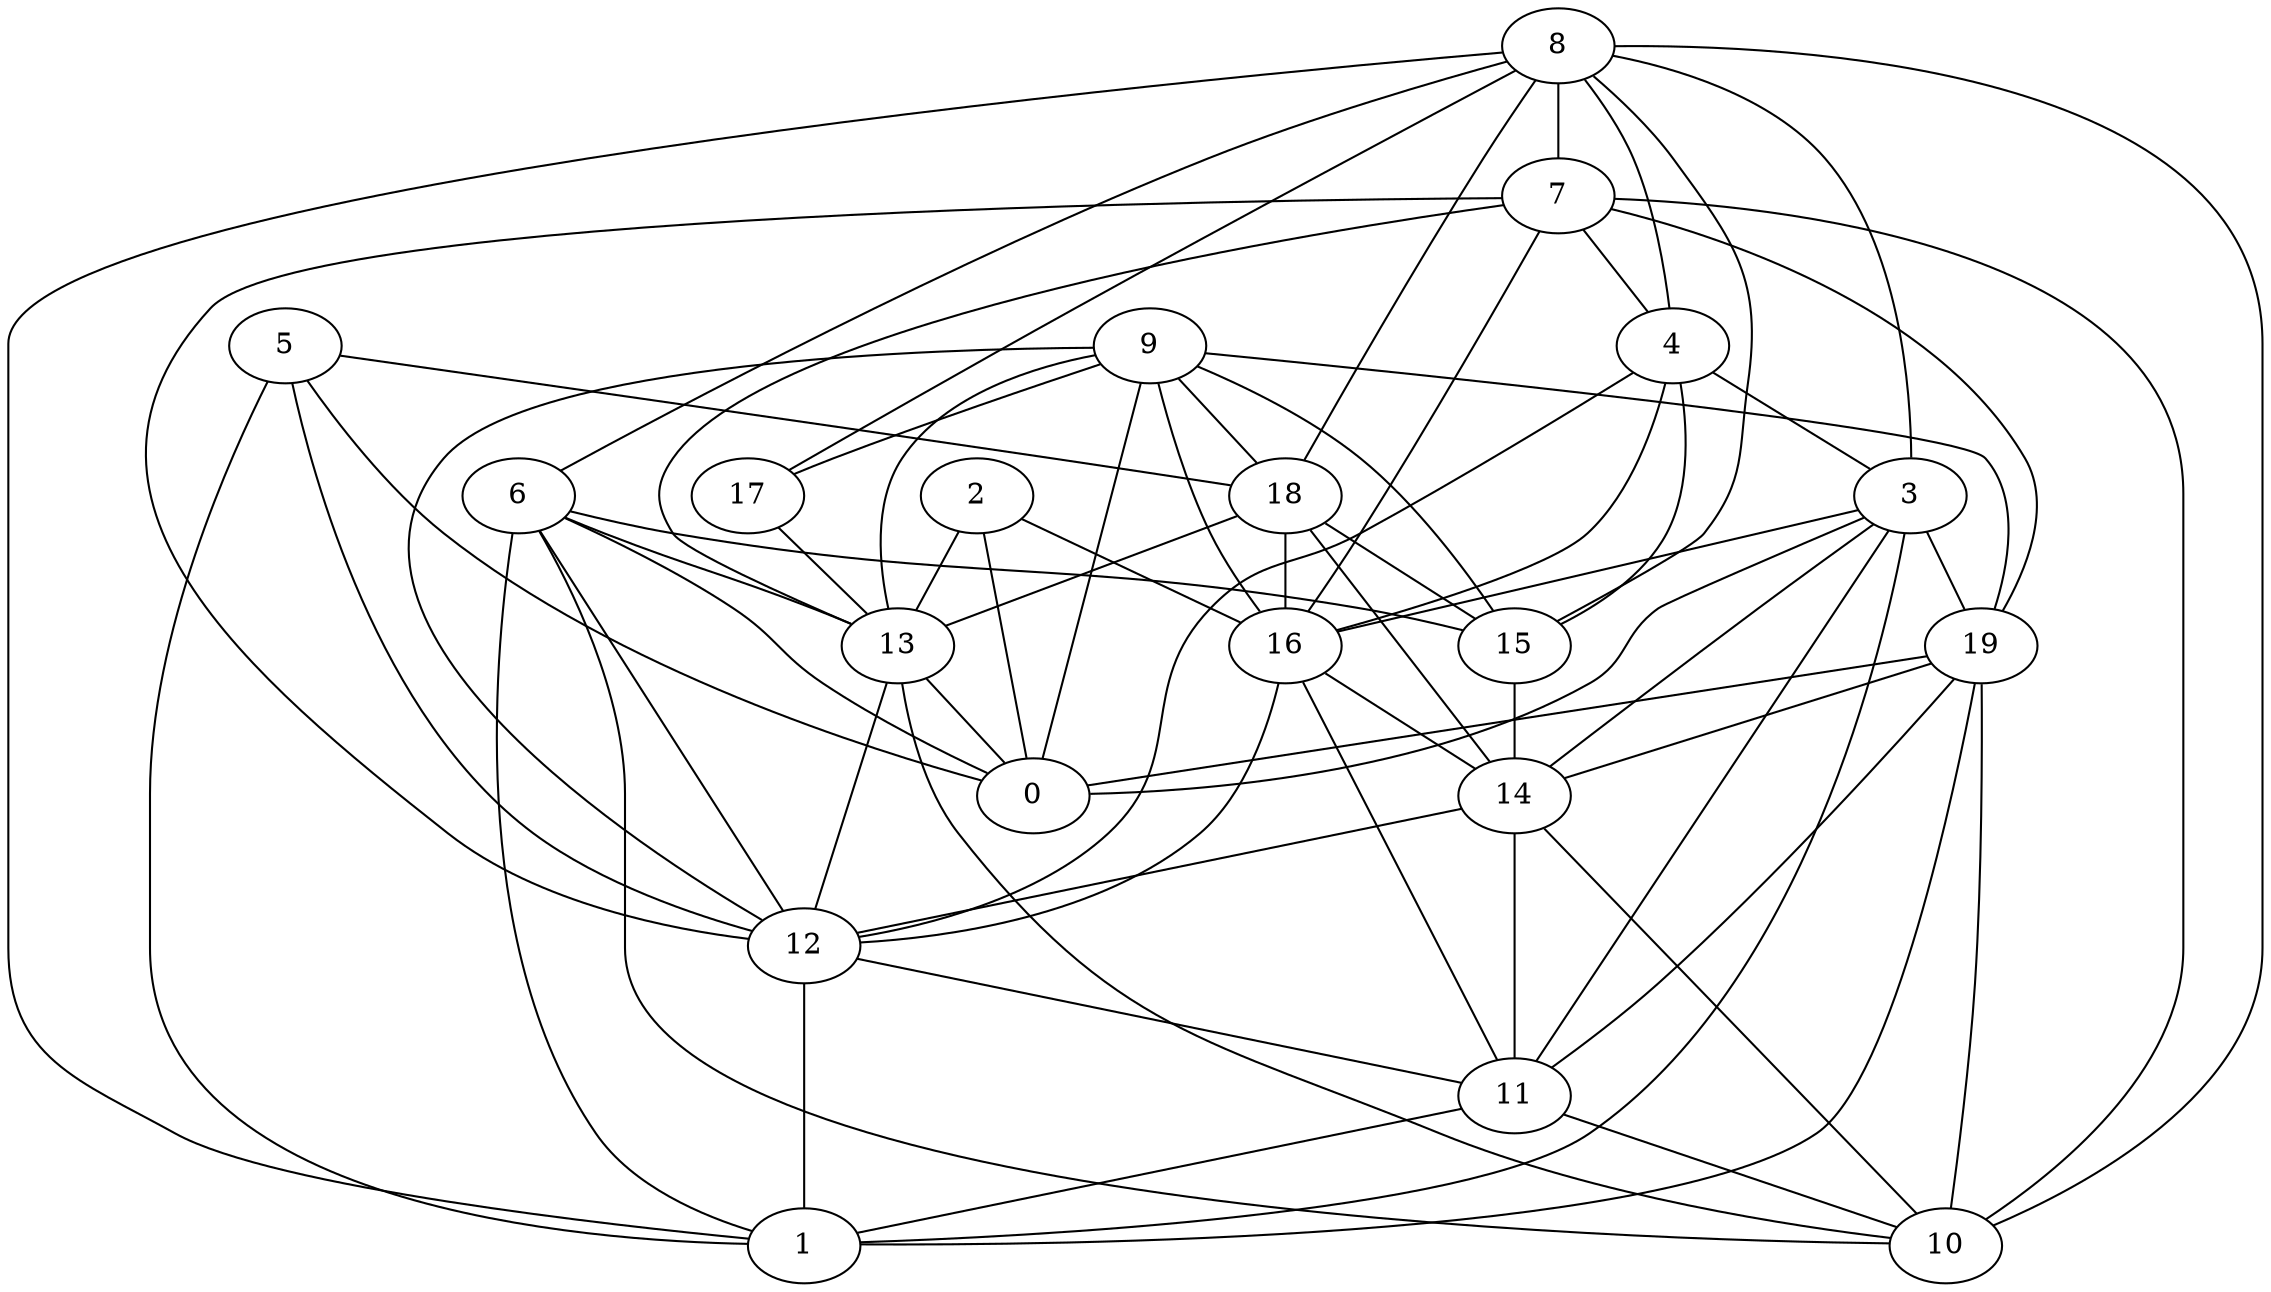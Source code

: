 digraph GG_graph {

subgraph G_graph {
edge [color = black]
"4" -> "3" [dir = none]
"4" -> "12" [dir = none]
"4" -> "16" [dir = none]
"5" -> "0" [dir = none]
"5" -> "1" [dir = none]
"5" -> "12" [dir = none]
"13" -> "12" [dir = none]
"13" -> "10" [dir = none]
"13" -> "0" [dir = none]
"9" -> "13" [dir = none]
"9" -> "17" [dir = none]
"9" -> "12" [dir = none]
"9" -> "15" [dir = none]
"9" -> "0" [dir = none]
"9" -> "16" [dir = none]
"9" -> "18" [dir = none]
"3" -> "1" [dir = none]
"3" -> "0" [dir = none]
"3" -> "11" [dir = none]
"3" -> "19" [dir = none]
"16" -> "11" [dir = none]
"16" -> "12" [dir = none]
"16" -> "14" [dir = none]
"8" -> "7" [dir = none]
"8" -> "6" [dir = none]
"8" -> "15" [dir = none]
"8" -> "10" [dir = none]
"8" -> "1" [dir = none]
"8" -> "3" [dir = none]
"8" -> "17" [dir = none]
"8" -> "4" [dir = none]
"18" -> "13" [dir = none]
"18" -> "16" [dir = none]
"18" -> "15" [dir = none]
"14" -> "10" [dir = none]
"14" -> "11" [dir = none]
"6" -> "12" [dir = none]
"6" -> "10" [dir = none]
"6" -> "15" [dir = none]
"6" -> "0" [dir = none]
"6" -> "1" [dir = none]
"19" -> "14" [dir = none]
"19" -> "0" [dir = none]
"19" -> "10" [dir = none]
"19" -> "1" [dir = none]
"2" -> "0" [dir = none]
"2" -> "13" [dir = none]
"2" -> "16" [dir = none]
"12" -> "11" [dir = none]
"12" -> "1" [dir = none]
"17" -> "13" [dir = none]
"7" -> "4" [dir = none]
"7" -> "19" [dir = none]
"7" -> "16" [dir = none]
"7" -> "10" [dir = none]
"7" -> "12" [dir = none]
"7" -> "13" [dir = none]
"6" -> "13" [dir = none]
"15" -> "14" [dir = none]
"11" -> "1" [dir = none]
"8" -> "18" [dir = none]
"3" -> "14" [dir = none]
"11" -> "10" [dir = none]
"3" -> "16" [dir = none]
"9" -> "19" [dir = none]
"5" -> "18" [dir = none]
"18" -> "14" [dir = none]
"14" -> "12" [dir = none]
"19" -> "11" [dir = none]
"4" -> "15" [dir = none]
}

}
